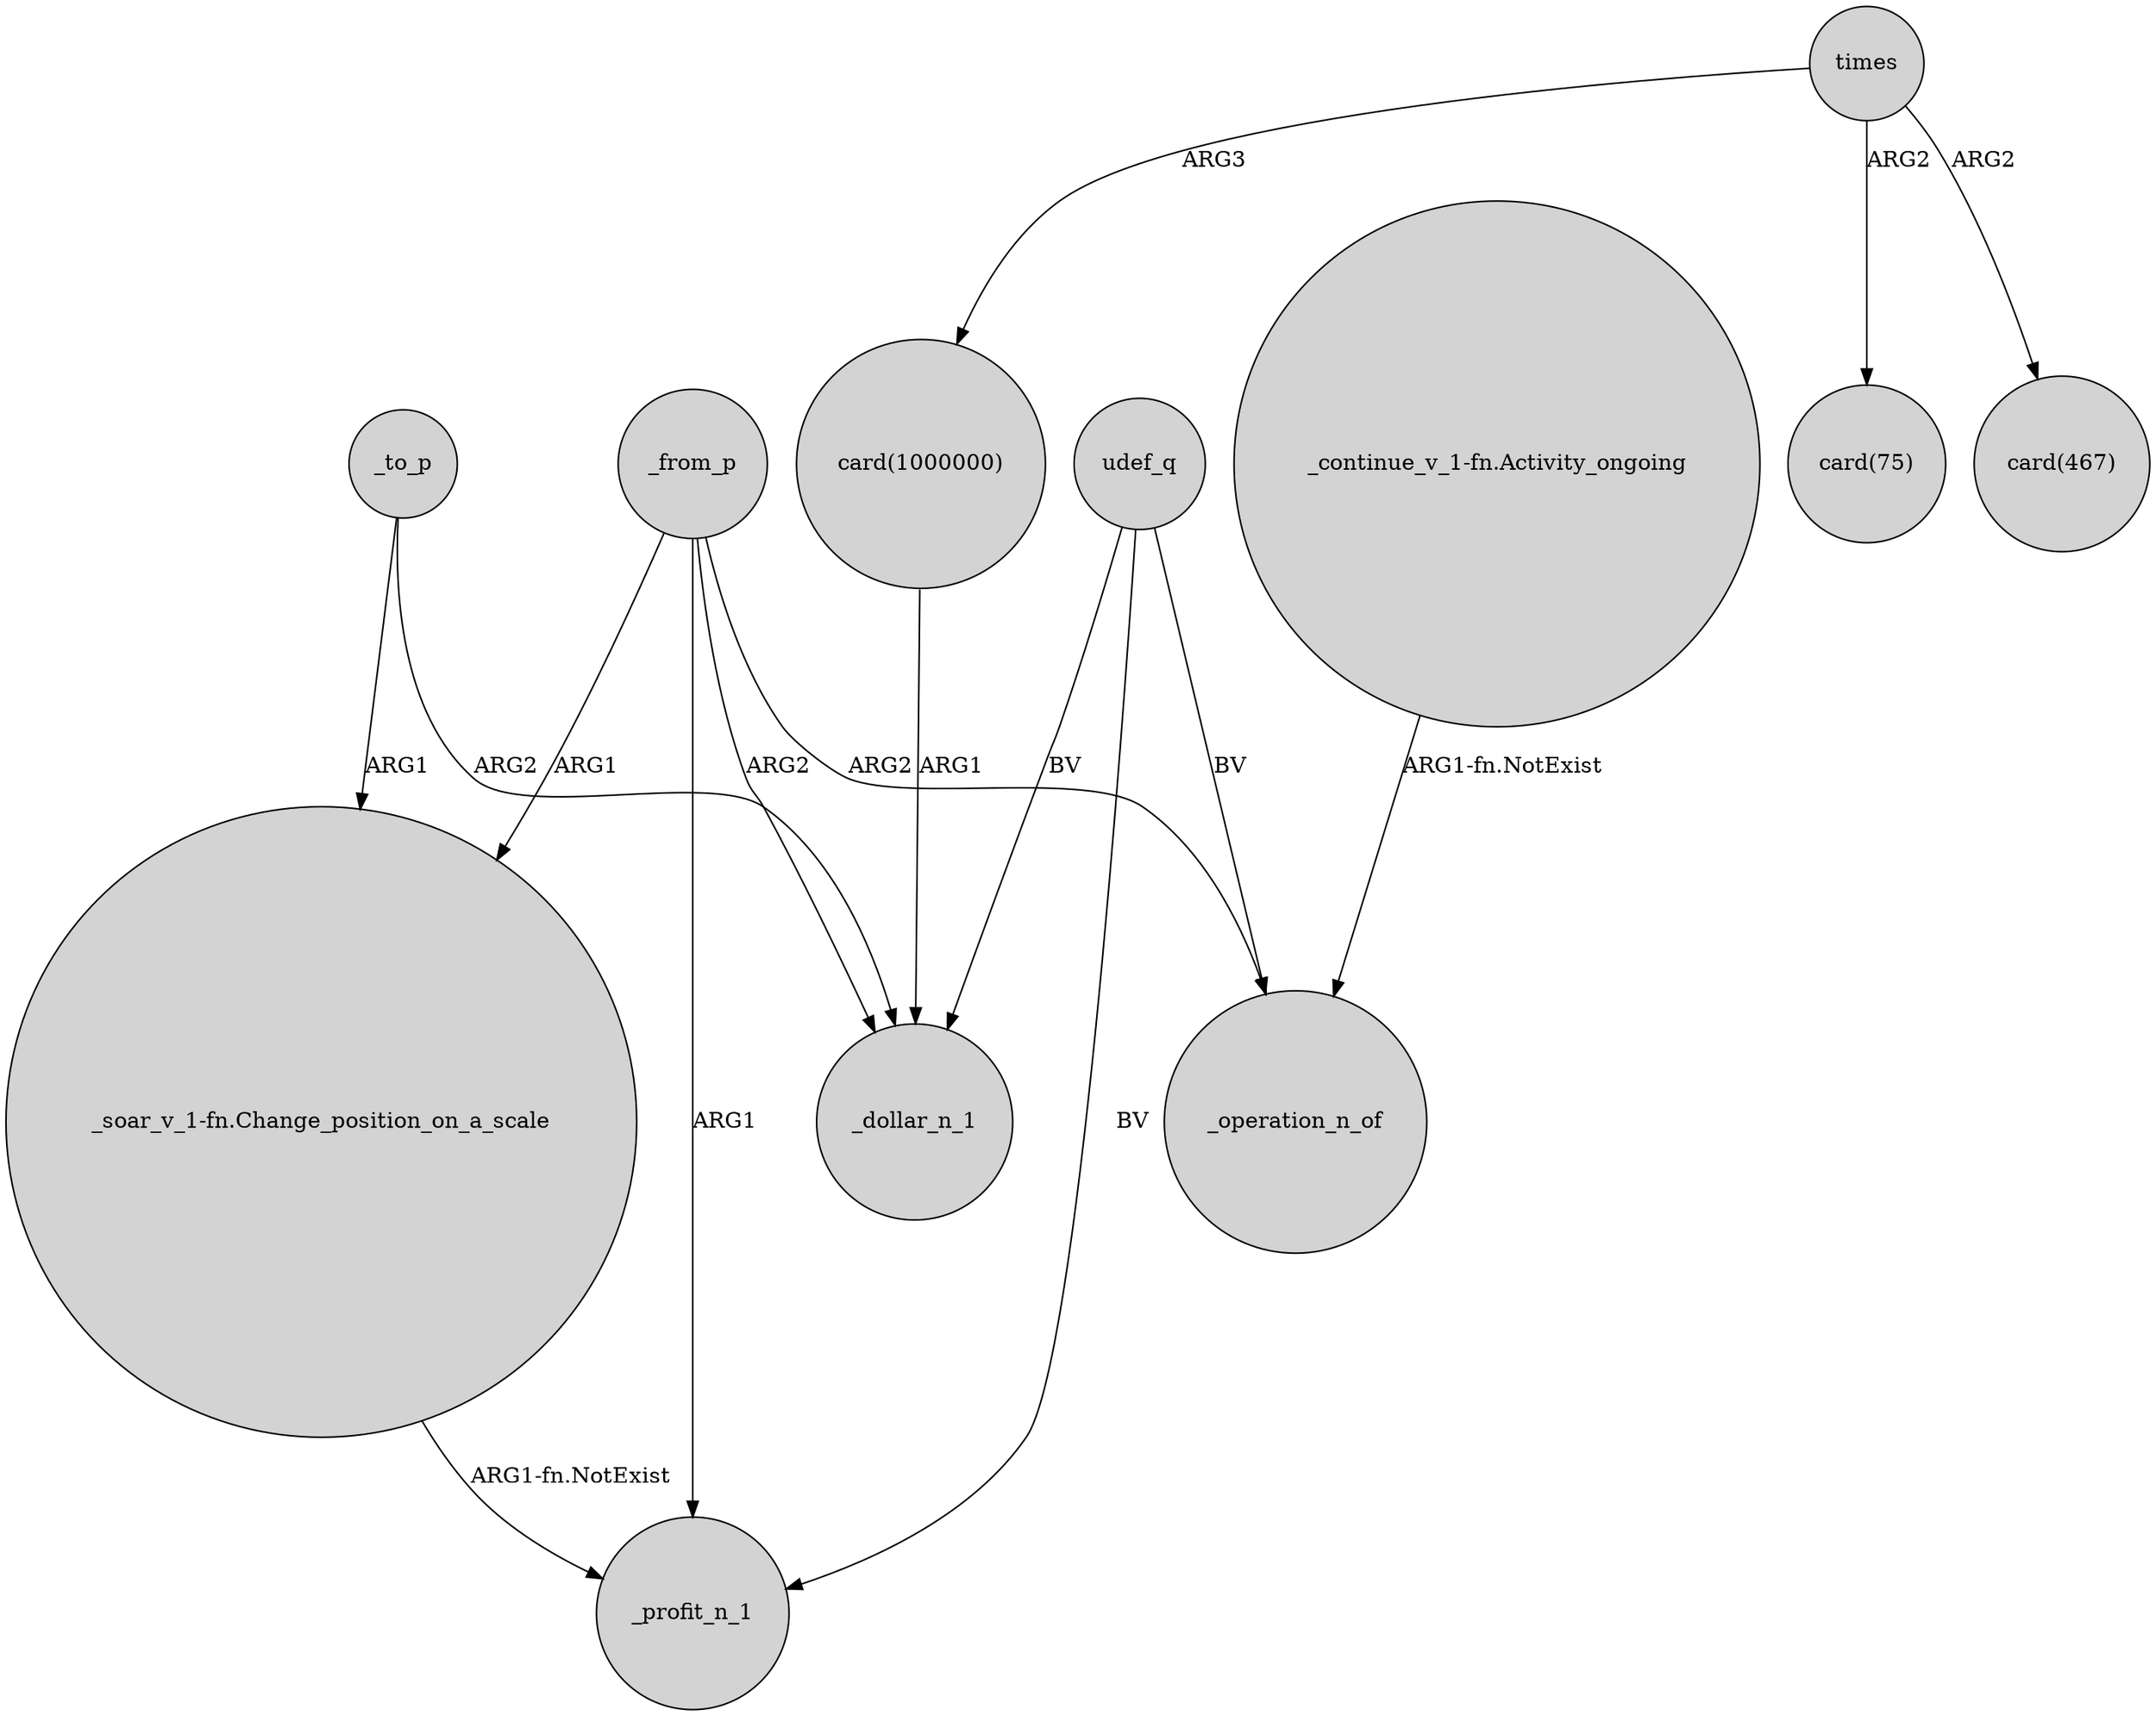 digraph {
	node [shape=circle style=filled]
	"card(1000000)" -> _dollar_n_1 [label=ARG1]
	_from_p -> _operation_n_of [label=ARG2]
	udef_q -> _profit_n_1 [label=BV]
	_to_p -> _dollar_n_1 [label=ARG2]
	times -> "card(1000000)" [label=ARG3]
	"_soar_v_1-fn.Change_position_on_a_scale" -> _profit_n_1 [label="ARG1-fn.NotExist"]
	_from_p -> _dollar_n_1 [label=ARG2]
	times -> "card(75)" [label=ARG2]
	"_continue_v_1-fn.Activity_ongoing" -> _operation_n_of [label="ARG1-fn.NotExist"]
	_to_p -> "_soar_v_1-fn.Change_position_on_a_scale" [label=ARG1]
	_from_p -> _profit_n_1 [label=ARG1]
	udef_q -> _operation_n_of [label=BV]
	_from_p -> "_soar_v_1-fn.Change_position_on_a_scale" [label=ARG1]
	times -> "card(467)" [label=ARG2]
	udef_q -> _dollar_n_1 [label=BV]
}
